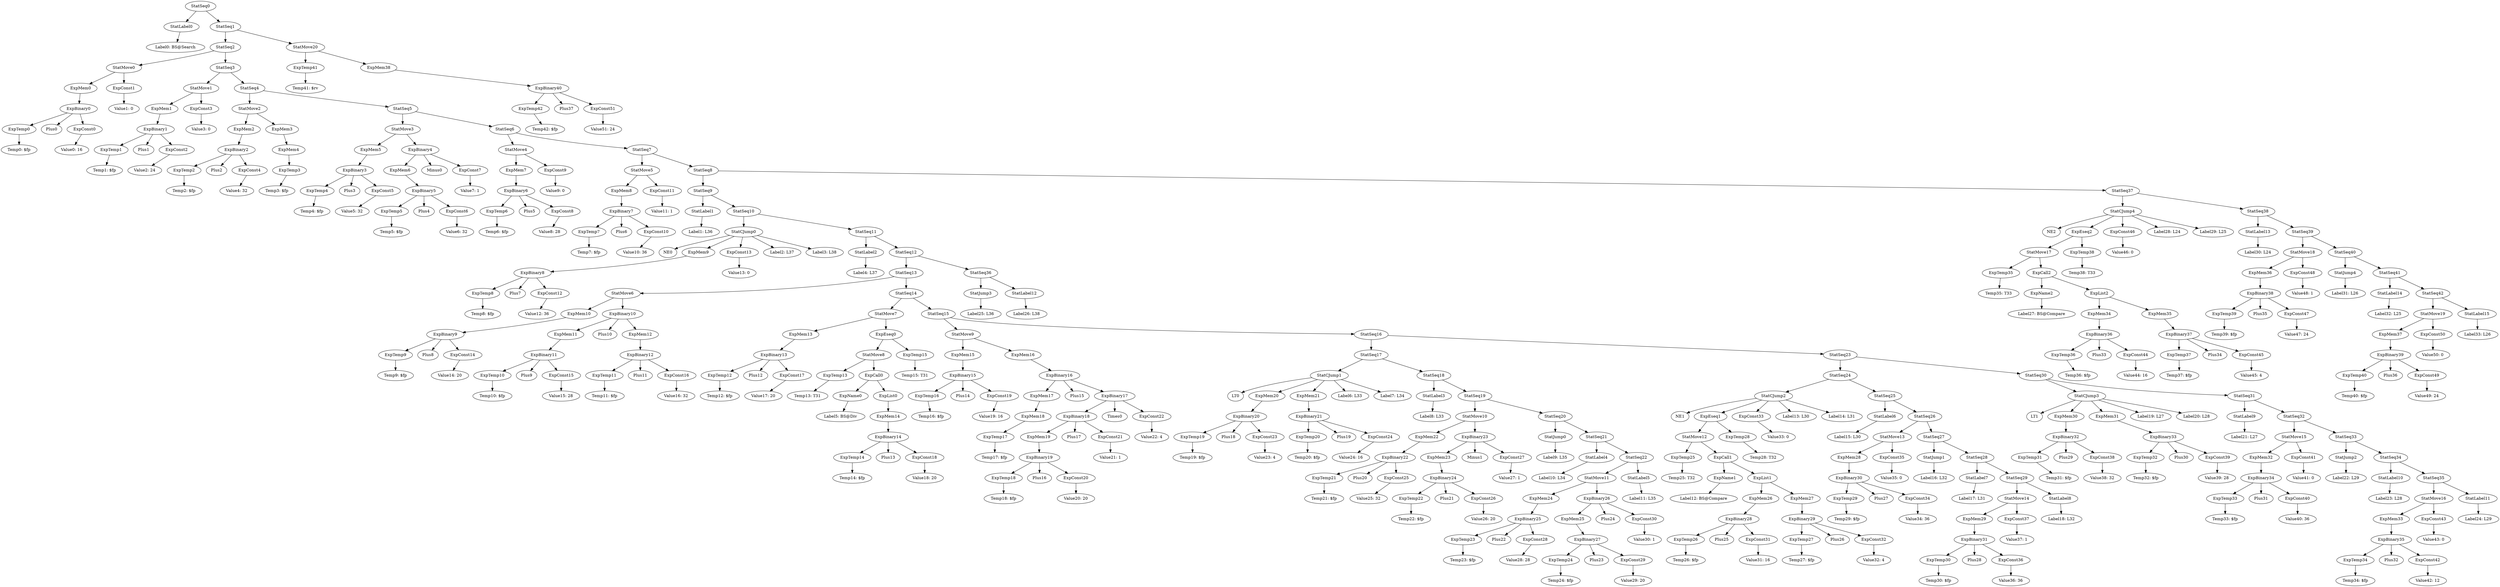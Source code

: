 digraph {
	ordering = out;
	ExpMem38 -> ExpBinary40;
	ExpBinary40 -> ExpTemp42;
	ExpBinary40 -> Plus37;
	ExpBinary40 -> ExpConst51;
	ExpTemp42 -> "Temp42: $fp";
	StatMove20 -> ExpTemp41;
	StatMove20 -> ExpMem38;
	ExpTemp41 -> "Temp41: $rv";
	StatLabel15 -> "Label33: L26";
	ExpConst50 -> "Value50: 0";
	ExpMem37 -> ExpBinary39;
	ExpBinary39 -> ExpTemp40;
	ExpBinary39 -> Plus36;
	ExpBinary39 -> ExpConst49;
	StatSeq40 -> StatJump4;
	StatSeq40 -> StatSeq41;
	StatSeq39 -> StatMove18;
	StatSeq39 -> StatSeq40;
	ExpConst48 -> "Value48: 1";
	StatMove18 -> ExpMem36;
	StatMove18 -> ExpConst48;
	ExpMem36 -> ExpBinary38;
	ExpConst47 -> "Value47: 24";
	ExpBinary38 -> ExpTemp39;
	ExpBinary38 -> Plus35;
	ExpBinary38 -> ExpConst47;
	ExpTemp39 -> "Temp39: $fp";
	StatSeq38 -> StatLabel13;
	StatSeq38 -> StatSeq39;
	ExpConst46 -> "Value46: 0";
	ExpEseq2 -> StatMove17;
	ExpEseq2 -> ExpTemp38;
	ExpMem35 -> ExpBinary37;
	ExpBinary37 -> ExpTemp37;
	ExpBinary37 -> Plus34;
	ExpBinary37 -> ExpConst45;
	ExpTemp37 -> "Temp37: $fp";
	ExpList2 -> ExpMem34;
	ExpList2 -> ExpMem35;
	ExpMem34 -> ExpBinary36;
	ExpConst44 -> "Value44: 16";
	ExpBinary36 -> ExpTemp36;
	ExpBinary36 -> Plus33;
	ExpBinary36 -> ExpConst44;
	ExpName2 -> "Label27: BS@Compare";
	ExpTemp35 -> "Temp35: T33";
	StatSeq8 -> StatSeq9;
	StatSeq8 -> StatSeq37;
	StatJump3 -> "Label25: L36";
	StatLabel11 -> "Label24: L29";
	StatSeq35 -> StatMove16;
	StatSeq35 -> StatLabel11;
	ExpConst43 -> "Value43: 0";
	ExpMem33 -> ExpBinary35;
	StatMove17 -> ExpTemp35;
	StatMove17 -> ExpCall2;
	ExpConst42 -> "Value42: 12";
	ExpBinary35 -> ExpTemp34;
	ExpBinary35 -> Plus32;
	ExpBinary35 -> ExpConst42;
	StatSeq34 -> StatLabel10;
	StatSeq34 -> StatSeq35;
	StatLabel10 -> "Label23: L28";
	StatJump2 -> "Label22: L29";
	StatMove15 -> ExpMem32;
	StatMove15 -> ExpConst41;
	ExpMem32 -> ExpBinary34;
	ExpConst40 -> "Value40: 36";
	ExpBinary34 -> ExpTemp33;
	ExpBinary34 -> Plus31;
	ExpBinary34 -> ExpConst40;
	StatSeq1 -> StatSeq2;
	StatSeq1 -> StatMove20;
	StatSeq30 -> StatCJump3;
	StatSeq30 -> StatSeq31;
	ExpMem31 -> ExpBinary33;
	ExpConst39 -> "Value39: 28";
	ExpBinary33 -> ExpTemp32;
	ExpBinary33 -> Plus30;
	ExpBinary33 -> ExpConst39;
	ExpTemp32 -> "Temp32: $fp";
	ExpMem30 -> ExpBinary32;
	ExpConst38 -> "Value38: 32";
	ExpEseq0 -> StatMove8;
	ExpEseq0 -> ExpTemp15;
	ExpTemp11 -> "Temp11: $fp";
	StatLabel9 -> "Label21: L27";
	ExpBinary29 -> ExpTemp27;
	ExpBinary29 -> Plus26;
	ExpBinary29 -> ExpConst32;
	ExpConst19 -> "Value19: 16";
	StatMove12 -> ExpTemp25;
	StatMove12 -> ExpCall1;
	ExpName0 -> "Label5: BS@Div";
	ExpConst8 -> "Value8: 28";
	ExpTemp20 -> "Temp20: $fp";
	ExpBinary13 -> ExpTemp12;
	ExpBinary13 -> Plus12;
	ExpBinary13 -> ExpConst17;
	StatMove16 -> ExpMem33;
	StatMove16 -> ExpConst43;
	ExpBinary23 -> ExpMem23;
	ExpBinary23 -> Minus1;
	ExpBinary23 -> ExpConst27;
	ExpMem12 -> ExpBinary12;
	ExpBinary10 -> ExpMem11;
	ExpBinary10 -> Plus10;
	ExpBinary10 -> ExpMem12;
	StatSeq36 -> StatJump3;
	StatSeq36 -> StatLabel12;
	ExpMem11 -> ExpBinary11;
	StatMove11 -> ExpMem24;
	StatMove11 -> ExpBinary26;
	ExpConst37 -> "Value37: 1";
	ExpTemp10 -> "Temp10: $fp";
	StatJump4 -> "Label31: L26";
	ExpMem10 -> ExpBinary9;
	ExpConst30 -> "Value30: 1";
	ExpMem27 -> ExpBinary29;
	ExpBinary30 -> ExpTemp29;
	ExpBinary30 -> Plus27;
	ExpBinary30 -> ExpConst34;
	StatLabel2 -> "Label4: L37";
	StatMove5 -> ExpMem8;
	StatMove5 -> ExpConst11;
	ExpConst14 -> "Value14: 20";
	ExpConst9 -> "Value9: 0";
	ExpConst51 -> "Value51: 24";
	ExpTemp15 -> "Temp15: T31";
	StatLabel14 -> "Label32: L25";
	StatSeq10 -> StatCJump0;
	StatSeq10 -> StatSeq11;
	StatMove13 -> ExpMem28;
	StatMove13 -> ExpConst35;
	ExpTemp13 -> "Temp13: T31";
	ExpConst35 -> "Value35: 0";
	StatCJump0 -> NE0;
	StatCJump0 -> ExpMem9;
	StatCJump0 -> ExpConst13;
	StatCJump0 -> "Label2: L37";
	StatCJump0 -> "Label3: L38";
	ExpCall0 -> ExpName0;
	ExpCall0 -> ExpList0;
	StatSeq9 -> StatLabel1;
	StatSeq9 -> StatSeq10;
	StatLabel1 -> "Label1: L36";
	StatSeq7 -> StatMove5;
	StatSeq7 -> StatSeq8;
	ExpConst27 -> "Value27: 1";
	StatSeq16 -> StatSeq17;
	StatSeq16 -> StatSeq23;
	ExpConst11 -> "Value11: 1";
	ExpTemp2 -> "Temp2: $fp";
	StatLabel12 -> "Label26: L38";
	ExpBinary0 -> ExpTemp0;
	ExpBinary0 -> Plus0;
	ExpBinary0 -> ExpConst0;
	StatSeq31 -> StatLabel9;
	StatSeq31 -> StatSeq32;
	ExpMem14 -> ExpBinary14;
	ExpBinary32 -> ExpTemp31;
	ExpBinary32 -> Plus29;
	ExpBinary32 -> ExpConst38;
	ExpBinary11 -> ExpTemp10;
	ExpBinary11 -> Plus9;
	ExpBinary11 -> ExpConst15;
	ExpTemp38 -> "Temp38: T33";
	ExpBinary31 -> ExpTemp30;
	ExpBinary31 -> Plus28;
	ExpBinary31 -> ExpConst36;
	ExpTemp34 -> "Temp34: $fp";
	StatLabel7 -> "Label17: L31";
	ExpBinary14 -> ExpTemp14;
	ExpBinary14 -> Plus13;
	ExpBinary14 -> ExpConst18;
	StatMove0 -> ExpMem0;
	StatMove0 -> ExpConst1;
	ExpTemp12 -> "Temp12: $fp";
	ExpTemp14 -> "Temp14: $fp";
	StatLabel6 -> "Label15: L30";
	StatJump1 -> "Label16: L32";
	ExpConst15 -> "Value15: 28";
	StatSeq3 -> StatMove1;
	StatSeq3 -> StatSeq4;
	ExpConst13 -> "Value13: 0";
	ExpMem7 -> ExpBinary6;
	ExpTemp40 -> "Temp40: $fp";
	ExpConst45 -> "Value45: 4";
	ExpBinary3 -> ExpTemp4;
	ExpBinary3 -> Plus3;
	ExpBinary3 -> ExpConst5;
	ExpMem8 -> ExpBinary7;
	StatSeq6 -> StatMove4;
	StatSeq6 -> StatSeq7;
	StatSeq0 -> StatLabel0;
	StatSeq0 -> StatSeq1;
	ExpConst23 -> "Value23: 4";
	ExpMem21 -> ExpBinary21;
	ExpTemp1 -> "Temp1: $fp";
	ExpBinary4 -> ExpMem6;
	ExpBinary4 -> Minus0;
	ExpBinary4 -> ExpConst7;
	ExpList1 -> ExpMem26;
	ExpList1 -> ExpMem27;
	ExpTemp5 -> "Temp5: $fp";
	ExpBinary17 -> ExpBinary18;
	ExpBinary17 -> Times0;
	ExpBinary17 -> ExpConst22;
	ExpConst12 -> "Value12: 36";
	ExpTemp8 -> "Temp8: $fp";
	ExpMem15 -> ExpBinary15;
	ExpConst32 -> "Value32: 4";
	ExpConst17 -> "Value17: 20";
	ExpBinary1 -> ExpTemp1;
	ExpBinary1 -> Plus1;
	ExpBinary1 -> ExpConst2;
	ExpConst10 -> "Value10: 36";
	ExpTemp36 -> "Temp36: $fp";
	StatSeq4 -> StatMove2;
	StatSeq4 -> StatSeq5;
	ExpMem0 -> ExpBinary0;
	ExpTemp16 -> "Temp16: $fp";
	StatCJump2 -> NE1;
	StatCJump2 -> ExpEseq1;
	StatCJump2 -> ExpConst33;
	StatCJump2 -> "Label13: L30";
	StatCJump2 -> "Label14: L31";
	ExpBinary6 -> ExpTemp6;
	ExpBinary6 -> Plus5;
	ExpBinary6 -> ExpConst8;
	StatLabel13 -> "Label30: L24";
	StatSeq2 -> StatMove0;
	StatSeq2 -> StatSeq3;
	StatSeq13 -> StatMove6;
	StatSeq13 -> StatSeq14;
	ExpConst3 -> "Value3: 0";
	ExpTemp17 -> "Temp17: $fp";
	ExpTemp23 -> "Temp23: $fp";
	ExpMem1 -> ExpBinary1;
	ExpConst31 -> "Value31: 16";
	ExpMem9 -> ExpBinary8;
	ExpConst6 -> "Value6: 32";
	StatCJump4 -> NE2;
	StatCJump4 -> ExpEseq2;
	StatCJump4 -> ExpConst46;
	StatCJump4 -> "Label28: L24";
	StatCJump4 -> "Label29: L25";
	StatSeq14 -> StatMove7;
	StatSeq14 -> StatSeq15;
	ExpMem13 -> ExpBinary13;
	ExpBinary27 -> ExpTemp24;
	ExpBinary27 -> Plus23;
	ExpBinary27 -> ExpConst29;
	StatMove1 -> ExpMem1;
	StatMove1 -> ExpConst3;
	ExpMem16 -> ExpBinary16;
	ExpBinary2 -> ExpTemp2;
	ExpBinary2 -> Plus2;
	ExpBinary2 -> ExpConst4;
	ExpTemp19 -> "Temp19: $fp";
	StatSeq17 -> StatCJump1;
	StatSeq17 -> StatSeq18;
	ExpTemp33 -> "Temp33: $fp";
	ExpBinary22 -> ExpTemp21;
	ExpBinary22 -> Plus20;
	ExpBinary22 -> ExpConst25;
	ExpConst41 -> "Value41: 0";
	ExpConst1 -> "Value1: 0";
	ExpMem3 -> ExpMem4;
	StatSeq12 -> StatSeq13;
	StatSeq12 -> StatSeq36;
	ExpTemp4 -> "Temp4: $fp";
	StatLabel5 -> "Label11: L35";
	StatMove19 -> ExpMem37;
	StatMove19 -> ExpConst50;
	ExpTemp0 -> "Temp0: $fp";
	StatMove7 -> ExpMem13;
	StatMove7 -> ExpEseq0;
	ExpTemp7 -> "Temp7: $fp";
	ExpCall2 -> ExpName2;
	ExpCall2 -> ExpList2;
	ExpConst2 -> "Value2: 24";
	ExpConst18 -> "Value18: 20";
	ExpConst26 -> "Value26: 20";
	StatLabel0 -> "Label0: BS@Search";
	ExpConst24 -> "Value24: 16";
	ExpConst16 -> "Value16: 32";
	ExpMem6 -> ExpBinary5;
	ExpConst0 -> "Value0: 16";
	ExpBinary12 -> ExpTemp11;
	ExpBinary12 -> Plus11;
	ExpBinary12 -> ExpConst16;
	StatMove6 -> ExpMem10;
	StatMove6 -> ExpBinary10;
	ExpBinary8 -> ExpTemp8;
	ExpBinary8 -> Plus7;
	ExpBinary8 -> ExpConst12;
	ExpConst5 -> "Value5: 32";
	StatSeq26 -> StatMove13;
	StatSeq26 -> StatSeq27;
	ExpConst4 -> "Value4: 32";
	ExpBinary28 -> ExpTemp26;
	ExpBinary28 -> Plus25;
	ExpBinary28 -> ExpConst31;
	StatSeq42 -> StatMove19;
	StatSeq42 -> StatLabel15;
	ExpMem2 -> ExpBinary2;
	StatSeq11 -> StatLabel2;
	StatSeq11 -> StatSeq12;
	ExpBinary15 -> ExpTemp16;
	ExpBinary15 -> Plus14;
	ExpBinary15 -> ExpConst19;
	StatSeq20 -> StatJump0;
	StatSeq20 -> StatSeq21;
	ExpBinary7 -> ExpTemp7;
	ExpBinary7 -> Plus6;
	ExpBinary7 -> ExpConst10;
	ExpBinary5 -> ExpTemp5;
	ExpBinary5 -> Plus4;
	ExpBinary5 -> ExpConst6;
	StatMove4 -> ExpMem7;
	StatMove4 -> ExpConst9;
	StatMove9 -> ExpMem15;
	StatMove9 -> ExpMem16;
	ExpMem18 -> ExpTemp17;
	ExpMem17 -> ExpMem18;
	ExpBinary16 -> ExpMem17;
	ExpBinary16 -> Plus15;
	ExpBinary16 -> ExpBinary17;
	ExpConst28 -> "Value28: 28";
	ExpTemp18 -> "Temp18: $fp";
	ExpBinary19 -> ExpTemp18;
	ExpBinary19 -> Plus16;
	ExpBinary19 -> ExpConst20;
	StatMove2 -> ExpMem2;
	StatMove2 -> ExpMem3;
	ExpMem28 -> ExpBinary30;
	ExpList0 -> ExpMem14;
	ExpConst22 -> "Value22: 4";
	StatSeq33 -> StatJump2;
	StatSeq33 -> StatSeq34;
	StatSeq15 -> StatMove9;
	StatSeq15 -> StatSeq16;
	ExpConst25 -> "Value25: 32";
	StatSeq32 -> StatMove15;
	StatSeq32 -> StatSeq33;
	ExpTemp28 -> "Temp28: T32";
	StatMove8 -> ExpTemp13;
	StatMove8 -> ExpCall0;
	ExpBinary20 -> ExpTemp19;
	ExpBinary20 -> Plus18;
	ExpBinary20 -> ExpConst23;
	ExpMem20 -> ExpBinary20;
	StatSeq41 -> StatLabel14;
	StatSeq41 -> StatSeq42;
	StatLabel3 -> "Label8: L33";
	StatSeq18 -> StatLabel3;
	StatSeq18 -> StatSeq19;
	ExpConst7 -> "Value7: 1";
	ExpTemp21 -> "Temp21: $fp";
	ExpMem5 -> ExpBinary3;
	ExpMem22 -> ExpBinary22;
	ExpMem4 -> ExpTemp3;
	StatMove10 -> ExpMem22;
	StatMove10 -> ExpBinary23;
	ExpTemp22 -> "Temp22: $fp";
	ExpBinary9 -> ExpTemp9;
	ExpBinary9 -> Plus8;
	ExpBinary9 -> ExpConst14;
	ExpBinary24 -> ExpTemp22;
	ExpBinary24 -> Plus21;
	ExpBinary24 -> ExpConst26;
	ExpTemp29 -> "Temp29: $fp";
	StatLabel4 -> "Label10: L34";
	StatSeq23 -> StatSeq24;
	StatSeq23 -> StatSeq30;
	StatSeq21 -> StatLabel4;
	StatSeq21 -> StatSeq22;
	ExpMem23 -> ExpBinary24;
	ExpBinary25 -> ExpTemp23;
	ExpBinary25 -> Plus22;
	ExpBinary25 -> ExpConst28;
	ExpMem24 -> ExpBinary25;
	ExpName1 -> "Label12: BS@Compare";
	ExpTemp31 -> "Temp31: $fp";
	ExpTemp24 -> "Temp24: $fp";
	ExpConst29 -> "Value29: 20";
	ExpMem25 -> ExpBinary27;
	ExpMem26 -> ExpBinary28;
	StatSeq28 -> StatLabel7;
	StatSeq28 -> StatSeq29;
	ExpBinary26 -> ExpMem25;
	ExpBinary26 -> Plus24;
	ExpBinary26 -> ExpConst30;
	ExpBinary21 -> ExpTemp20;
	ExpBinary21 -> Plus19;
	ExpBinary21 -> ExpConst24;
	StatCJump3 -> LT1;
	StatCJump3 -> ExpMem30;
	StatCJump3 -> ExpMem31;
	StatCJump3 -> "Label19: L27";
	StatCJump3 -> "Label20: L28";
	StatSeq19 -> StatMove10;
	StatSeq19 -> StatSeq20;
	StatSeq22 -> StatMove11;
	StatSeq22 -> StatLabel5;
	ExpTemp25 -> "Temp25: T32";
	ExpMem29 -> ExpBinary31;
	ExpMem19 -> ExpBinary19;
	ExpCall1 -> ExpName1;
	ExpCall1 -> ExpList1;
	ExpTemp26 -> "Temp26: $fp";
	ExpConst49 -> "Value49: 24";
	ExpTemp27 -> "Temp27: $fp";
	StatJump0 -> "Label9: L35";
	ExpEseq1 -> StatMove12;
	ExpEseq1 -> ExpTemp28;
	ExpConst21 -> "Value21: 1";
	ExpConst33 -> "Value33: 0";
	StatSeq24 -> StatCJump2;
	StatSeq24 -> StatSeq25;
	StatMove3 -> ExpMem5;
	StatMove3 -> ExpBinary4;
	StatSeq25 -> StatLabel6;
	StatSeq25 -> StatSeq26;
	StatCJump1 -> LT0;
	StatCJump1 -> ExpMem20;
	StatCJump1 -> ExpMem21;
	StatCJump1 -> "Label6: L33";
	StatCJump1 -> "Label7: L34";
	ExpConst34 -> "Value34: 36";
	ExpTemp9 -> "Temp9: $fp";
	StatSeq27 -> StatJump1;
	StatSeq27 -> StatSeq28;
	ExpTemp30 -> "Temp30: $fp";
	StatSeq5 -> StatMove3;
	StatSeq5 -> StatSeq6;
	ExpConst36 -> "Value36: 36";
	StatMove14 -> ExpMem29;
	StatMove14 -> ExpConst37;
	ExpConst20 -> "Value20: 20";
	StatSeq29 -> StatMove14;
	StatSeq29 -> StatLabel8;
	StatSeq37 -> StatCJump4;
	StatSeq37 -> StatSeq38;
	ExpTemp3 -> "Temp3: $fp";
	ExpTemp6 -> "Temp6: $fp";
	ExpBinary18 -> ExpMem19;
	ExpBinary18 -> Plus17;
	ExpBinary18 -> ExpConst21;
	StatLabel8 -> "Label18: L32";
}

